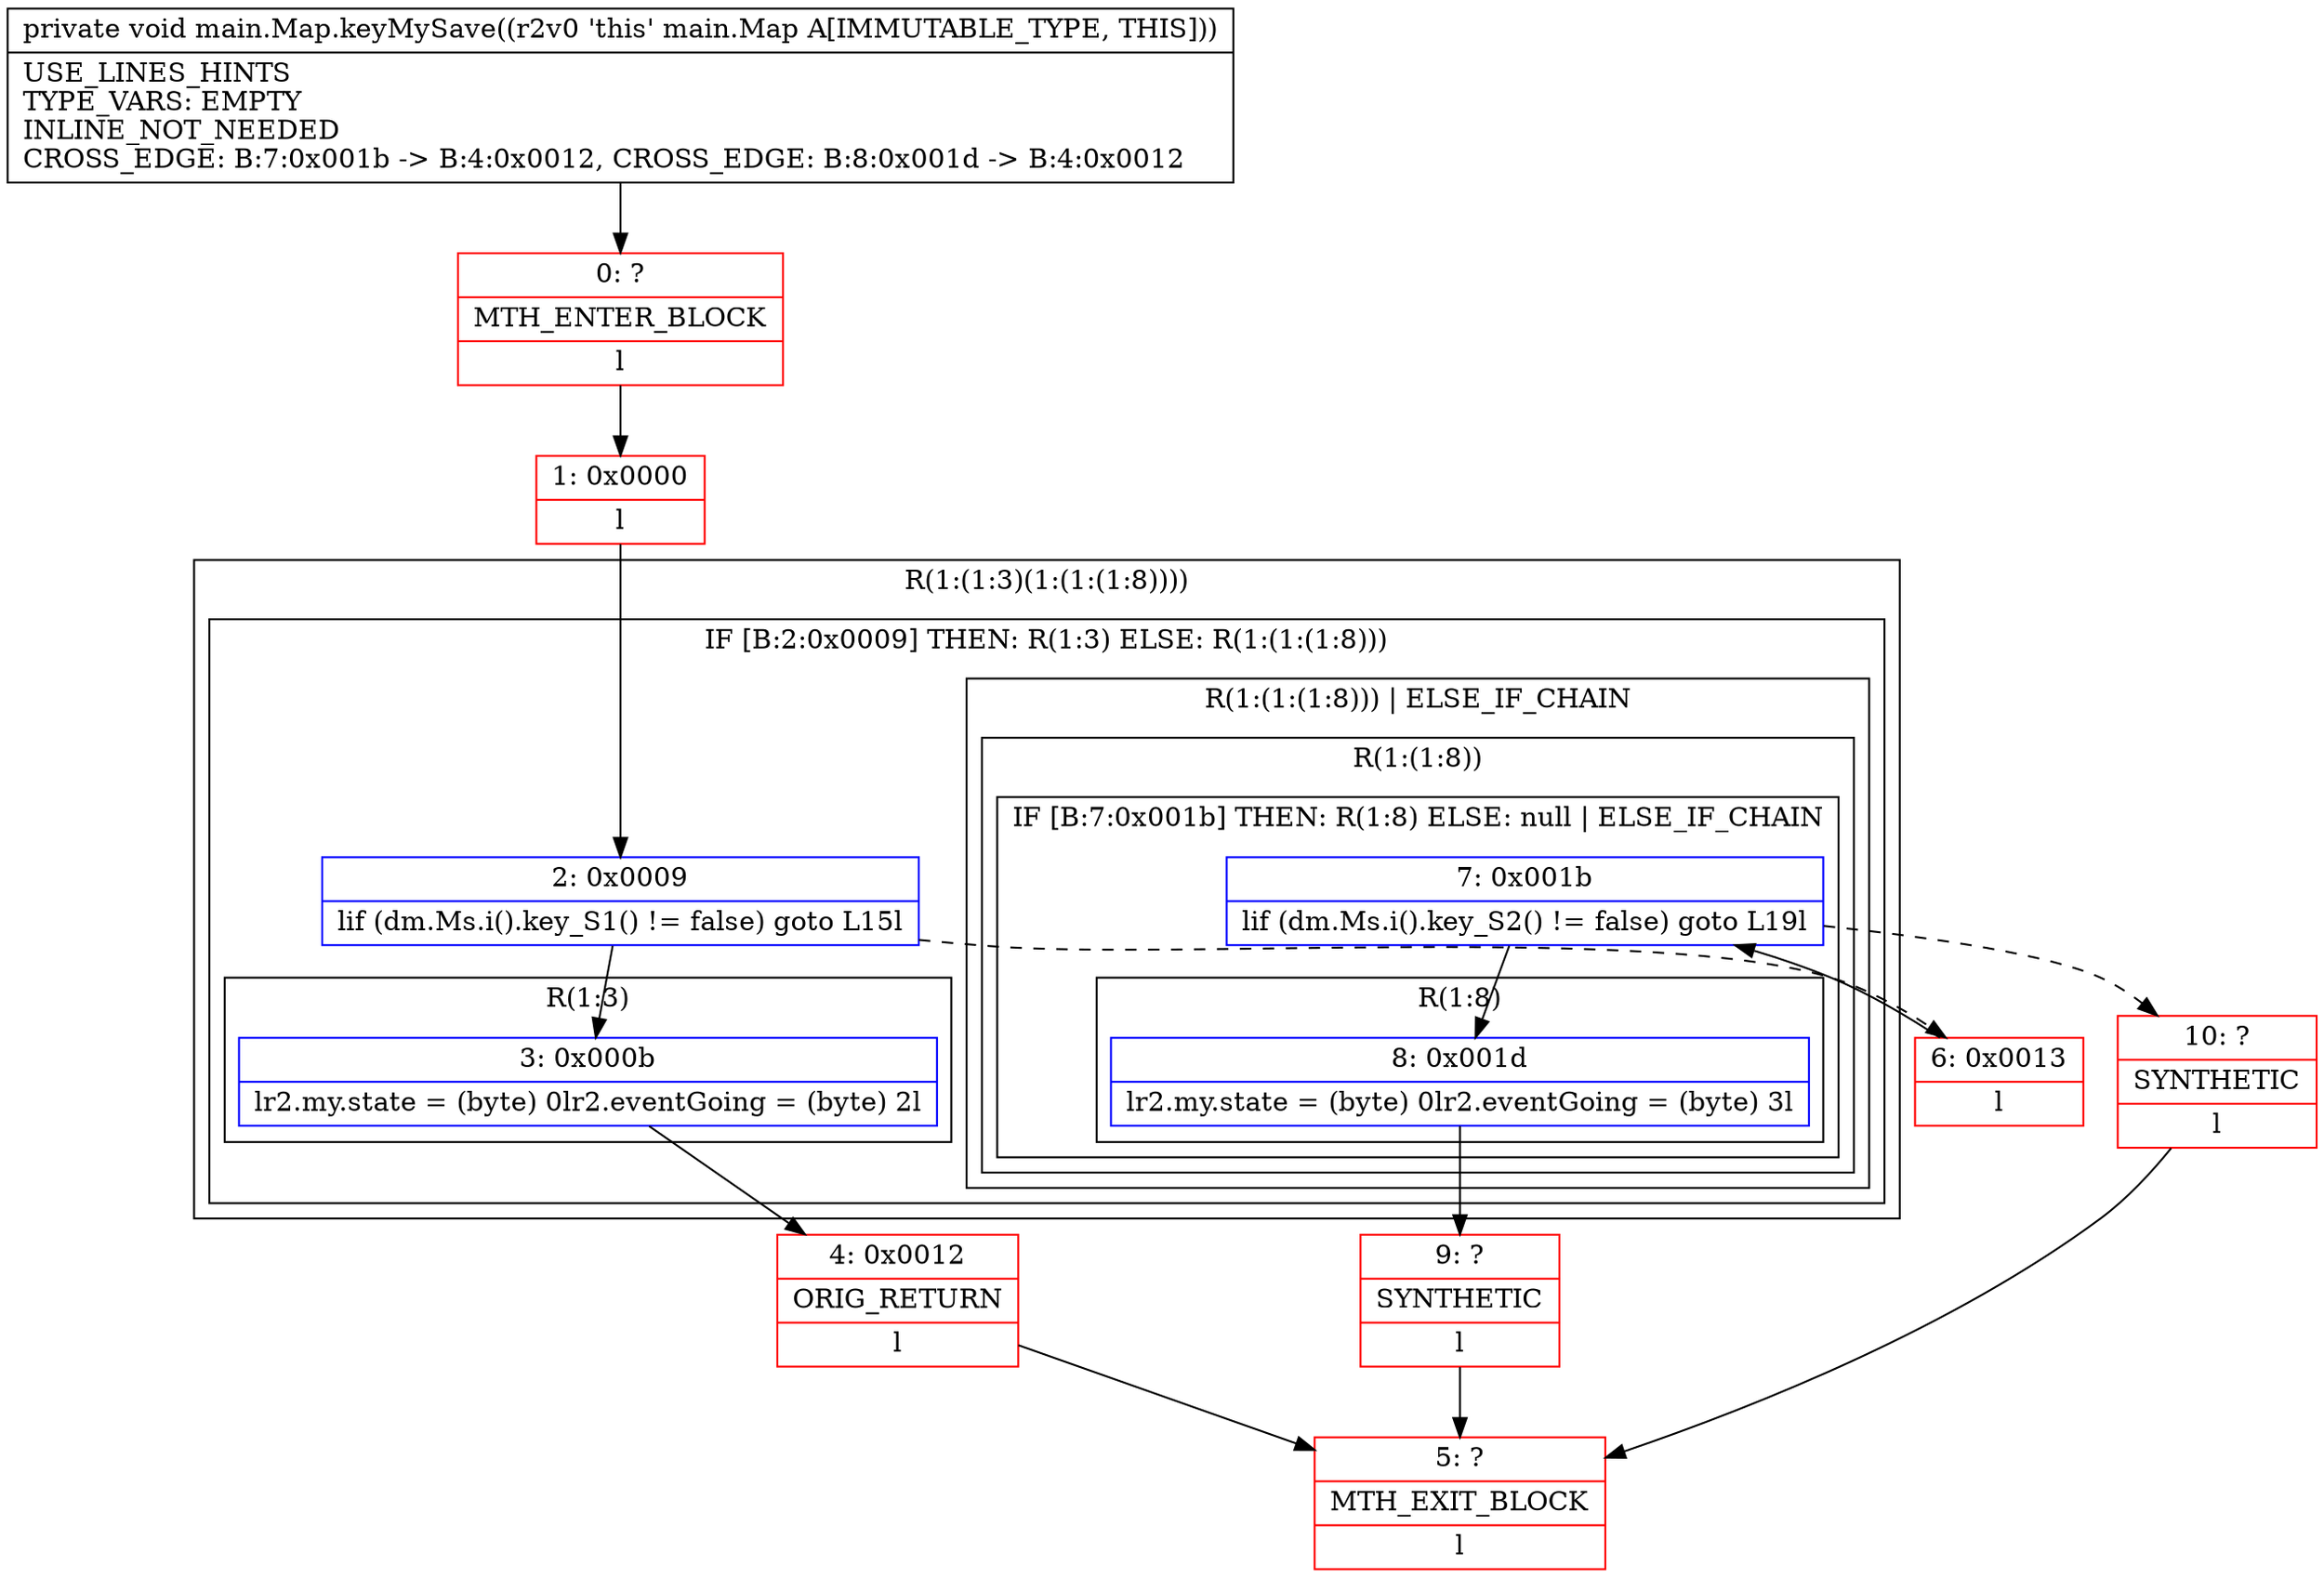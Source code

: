 digraph "CFG formain.Map.keyMySave()V" {
subgraph cluster_Region_2075144540 {
label = "R(1:(1:3)(1:(1:(1:8))))";
node [shape=record,color=blue];
subgraph cluster_IfRegion_1813689895 {
label = "IF [B:2:0x0009] THEN: R(1:3) ELSE: R(1:(1:(1:8)))";
node [shape=record,color=blue];
Node_2 [shape=record,label="{2\:\ 0x0009|lif (dm.Ms.i().key_S1() != false) goto L15l}"];
subgraph cluster_Region_963462187 {
label = "R(1:3)";
node [shape=record,color=blue];
Node_3 [shape=record,label="{3\:\ 0x000b|lr2.my.state = (byte) 0lr2.eventGoing = (byte) 2l}"];
}
subgraph cluster_Region_540690664 {
label = "R(1:(1:(1:8))) | ELSE_IF_CHAIN\l";
node [shape=record,color=blue];
subgraph cluster_Region_1526380386 {
label = "R(1:(1:8))";
node [shape=record,color=blue];
subgraph cluster_IfRegion_1667799444 {
label = "IF [B:7:0x001b] THEN: R(1:8) ELSE: null | ELSE_IF_CHAIN\l";
node [shape=record,color=blue];
Node_7 [shape=record,label="{7\:\ 0x001b|lif (dm.Ms.i().key_S2() != false) goto L19l}"];
subgraph cluster_Region_813155790 {
label = "R(1:8)";
node [shape=record,color=blue];
Node_8 [shape=record,label="{8\:\ 0x001d|lr2.my.state = (byte) 0lr2.eventGoing = (byte) 3l}"];
}
}
}
}
}
}
Node_0 [shape=record,color=red,label="{0\:\ ?|MTH_ENTER_BLOCK\l|l}"];
Node_1 [shape=record,color=red,label="{1\:\ 0x0000|l}"];
Node_4 [shape=record,color=red,label="{4\:\ 0x0012|ORIG_RETURN\l|l}"];
Node_5 [shape=record,color=red,label="{5\:\ ?|MTH_EXIT_BLOCK\l|l}"];
Node_6 [shape=record,color=red,label="{6\:\ 0x0013|l}"];
Node_9 [shape=record,color=red,label="{9\:\ ?|SYNTHETIC\l|l}"];
Node_10 [shape=record,color=red,label="{10\:\ ?|SYNTHETIC\l|l}"];
MethodNode[shape=record,label="{private void main.Map.keyMySave((r2v0 'this' main.Map A[IMMUTABLE_TYPE, THIS]))  | USE_LINES_HINTS\lTYPE_VARS: EMPTY\lINLINE_NOT_NEEDED\lCROSS_EDGE: B:7:0x001b \-\> B:4:0x0012, CROSS_EDGE: B:8:0x001d \-\> B:4:0x0012\l}"];
MethodNode -> Node_0;
Node_2 -> Node_3;
Node_2 -> Node_6[style=dashed];
Node_3 -> Node_4;
Node_7 -> Node_8;
Node_7 -> Node_10[style=dashed];
Node_8 -> Node_9;
Node_0 -> Node_1;
Node_1 -> Node_2;
Node_4 -> Node_5;
Node_6 -> Node_7;
Node_9 -> Node_5;
Node_10 -> Node_5;
}

